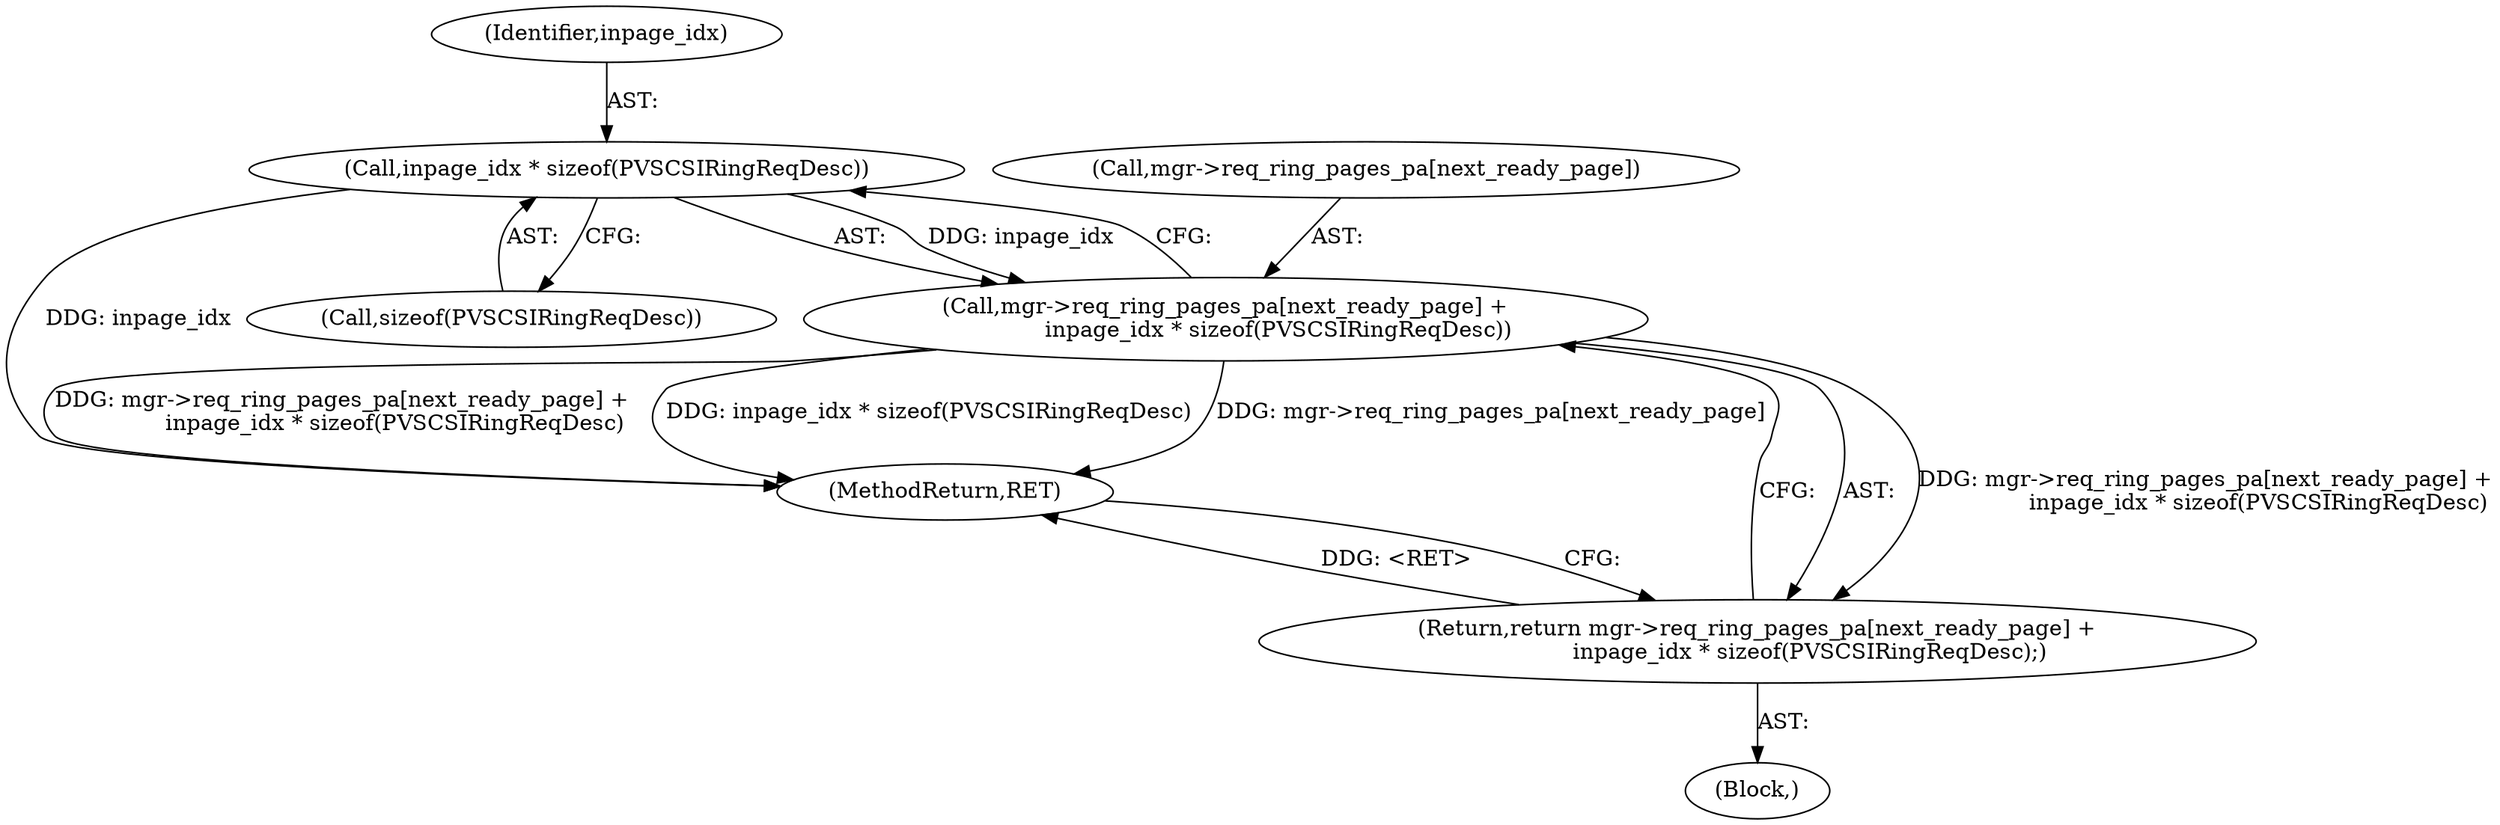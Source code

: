digraph "0_qemu_d251157ac1928191af851d199a9ff255d330bec9@API" {
"1000148" [label="(Call,inpage_idx * sizeof(PVSCSIRingReqDesc))"];
"1000142" [label="(Call,mgr->req_ring_pages_pa[next_ready_page] +\n               inpage_idx * sizeof(PVSCSIRingReqDesc))"];
"1000141" [label="(Return,return mgr->req_ring_pages_pa[next_ready_page] +\n               inpage_idx * sizeof(PVSCSIRingReqDesc);)"];
"1000129" [label="(Block,)"];
"1000141" [label="(Return,return mgr->req_ring_pages_pa[next_ready_page] +\n               inpage_idx * sizeof(PVSCSIRingReqDesc);)"];
"1000150" [label="(Call,sizeof(PVSCSIRingReqDesc))"];
"1000142" [label="(Call,mgr->req_ring_pages_pa[next_ready_page] +\n               inpage_idx * sizeof(PVSCSIRingReqDesc))"];
"1000156" [label="(MethodReturn,RET)"];
"1000148" [label="(Call,inpage_idx * sizeof(PVSCSIRingReqDesc))"];
"1000149" [label="(Identifier,inpage_idx)"];
"1000143" [label="(Call,mgr->req_ring_pages_pa[next_ready_page])"];
"1000148" -> "1000142"  [label="AST: "];
"1000148" -> "1000150"  [label="CFG: "];
"1000149" -> "1000148"  [label="AST: "];
"1000150" -> "1000148"  [label="AST: "];
"1000142" -> "1000148"  [label="CFG: "];
"1000148" -> "1000156"  [label="DDG: inpage_idx"];
"1000148" -> "1000142"  [label="DDG: inpage_idx"];
"1000142" -> "1000141"  [label="AST: "];
"1000143" -> "1000142"  [label="AST: "];
"1000141" -> "1000142"  [label="CFG: "];
"1000142" -> "1000156"  [label="DDG: mgr->req_ring_pages_pa[next_ready_page] +\n               inpage_idx * sizeof(PVSCSIRingReqDesc)"];
"1000142" -> "1000156"  [label="DDG: inpage_idx * sizeof(PVSCSIRingReqDesc)"];
"1000142" -> "1000156"  [label="DDG: mgr->req_ring_pages_pa[next_ready_page]"];
"1000142" -> "1000141"  [label="DDG: mgr->req_ring_pages_pa[next_ready_page] +\n               inpage_idx * sizeof(PVSCSIRingReqDesc)"];
"1000141" -> "1000129"  [label="AST: "];
"1000156" -> "1000141"  [label="CFG: "];
"1000141" -> "1000156"  [label="DDG: <RET>"];
}
